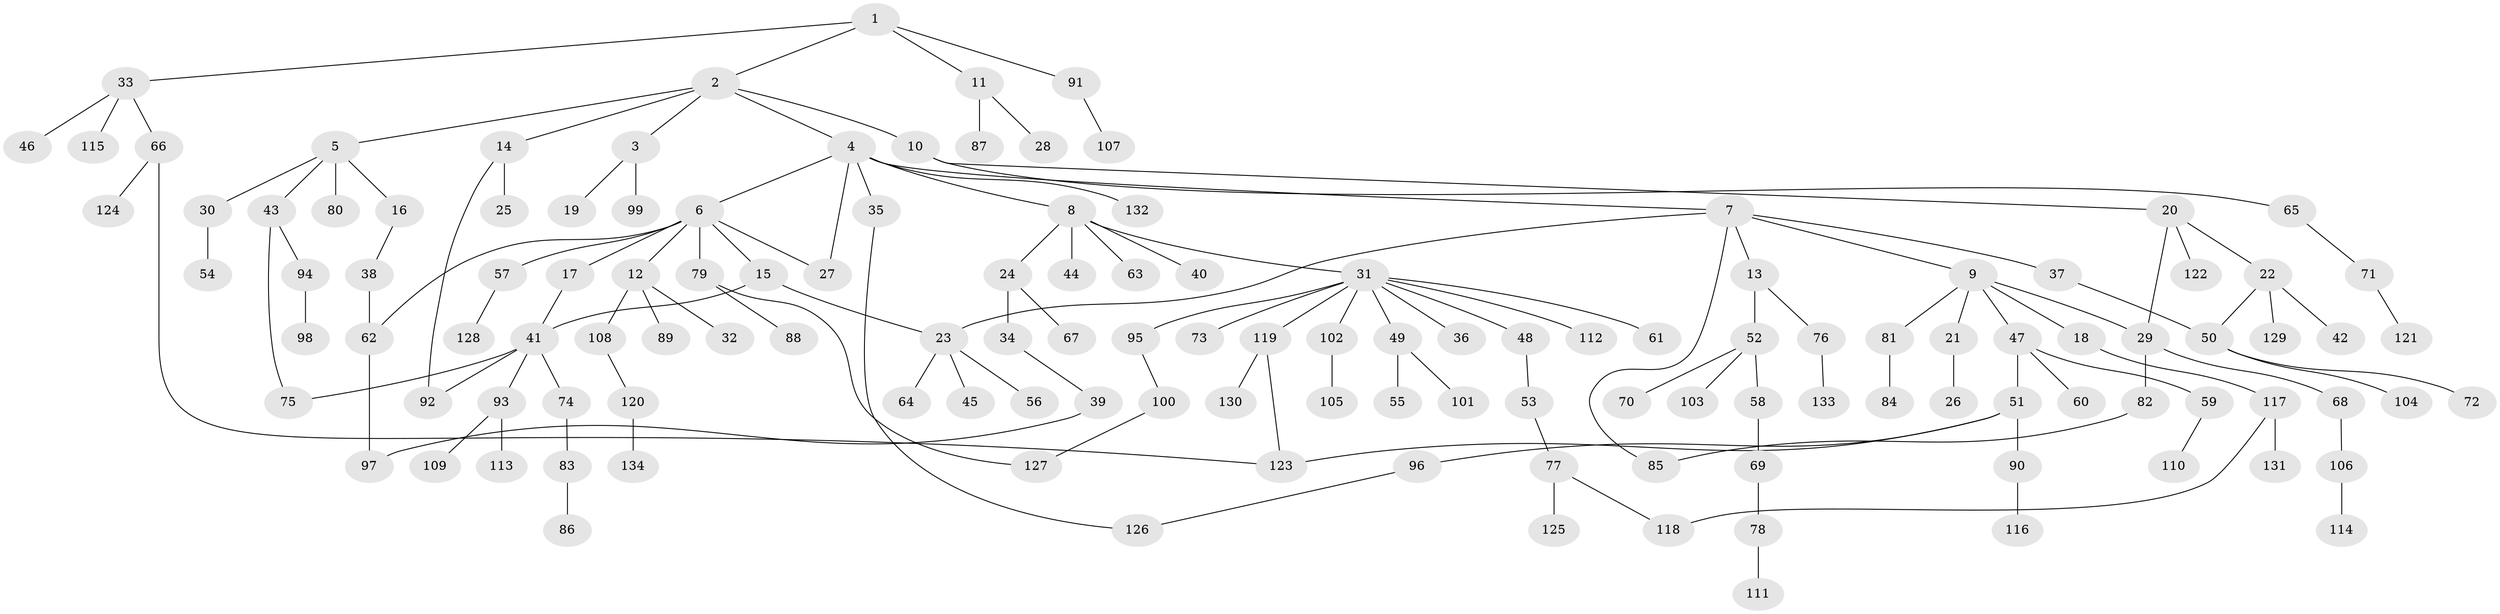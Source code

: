 // Generated by graph-tools (version 1.1) at 2025/00/03/09/25 03:00:58]
// undirected, 134 vertices, 148 edges
graph export_dot {
graph [start="1"]
  node [color=gray90,style=filled];
  1;
  2;
  3;
  4;
  5;
  6;
  7;
  8;
  9;
  10;
  11;
  12;
  13;
  14;
  15;
  16;
  17;
  18;
  19;
  20;
  21;
  22;
  23;
  24;
  25;
  26;
  27;
  28;
  29;
  30;
  31;
  32;
  33;
  34;
  35;
  36;
  37;
  38;
  39;
  40;
  41;
  42;
  43;
  44;
  45;
  46;
  47;
  48;
  49;
  50;
  51;
  52;
  53;
  54;
  55;
  56;
  57;
  58;
  59;
  60;
  61;
  62;
  63;
  64;
  65;
  66;
  67;
  68;
  69;
  70;
  71;
  72;
  73;
  74;
  75;
  76;
  77;
  78;
  79;
  80;
  81;
  82;
  83;
  84;
  85;
  86;
  87;
  88;
  89;
  90;
  91;
  92;
  93;
  94;
  95;
  96;
  97;
  98;
  99;
  100;
  101;
  102;
  103;
  104;
  105;
  106;
  107;
  108;
  109;
  110;
  111;
  112;
  113;
  114;
  115;
  116;
  117;
  118;
  119;
  120;
  121;
  122;
  123;
  124;
  125;
  126;
  127;
  128;
  129;
  130;
  131;
  132;
  133;
  134;
  1 -- 2;
  1 -- 11;
  1 -- 33;
  1 -- 91;
  2 -- 3;
  2 -- 4;
  2 -- 5;
  2 -- 10;
  2 -- 14;
  3 -- 19;
  3 -- 99;
  4 -- 6;
  4 -- 7;
  4 -- 8;
  4 -- 27;
  4 -- 35;
  4 -- 132;
  5 -- 16;
  5 -- 30;
  5 -- 43;
  5 -- 80;
  6 -- 12;
  6 -- 15;
  6 -- 17;
  6 -- 57;
  6 -- 62;
  6 -- 79;
  6 -- 27;
  7 -- 9;
  7 -- 13;
  7 -- 23;
  7 -- 37;
  7 -- 85;
  8 -- 24;
  8 -- 31;
  8 -- 40;
  8 -- 44;
  8 -- 63;
  9 -- 18;
  9 -- 21;
  9 -- 47;
  9 -- 81;
  9 -- 29;
  10 -- 20;
  10 -- 65;
  11 -- 28;
  11 -- 87;
  12 -- 32;
  12 -- 89;
  12 -- 108;
  13 -- 52;
  13 -- 76;
  14 -- 25;
  14 -- 92;
  15 -- 23;
  15 -- 41;
  16 -- 38;
  17 -- 41;
  18 -- 117;
  20 -- 22;
  20 -- 29;
  20 -- 122;
  21 -- 26;
  22 -- 42;
  22 -- 129;
  22 -- 50;
  23 -- 45;
  23 -- 56;
  23 -- 64;
  24 -- 34;
  24 -- 67;
  29 -- 68;
  29 -- 82;
  30 -- 54;
  31 -- 36;
  31 -- 48;
  31 -- 49;
  31 -- 61;
  31 -- 73;
  31 -- 95;
  31 -- 102;
  31 -- 112;
  31 -- 119;
  33 -- 46;
  33 -- 66;
  33 -- 115;
  34 -- 39;
  35 -- 126;
  37 -- 50;
  38 -- 62;
  39 -- 97;
  41 -- 74;
  41 -- 75;
  41 -- 93;
  41 -- 92;
  43 -- 94;
  43 -- 75;
  47 -- 51;
  47 -- 59;
  47 -- 60;
  48 -- 53;
  49 -- 55;
  49 -- 101;
  50 -- 72;
  50 -- 104;
  51 -- 90;
  51 -- 96;
  51 -- 123;
  52 -- 58;
  52 -- 70;
  52 -- 103;
  53 -- 77;
  57 -- 128;
  58 -- 69;
  59 -- 110;
  62 -- 97;
  65 -- 71;
  66 -- 123;
  66 -- 124;
  68 -- 106;
  69 -- 78;
  71 -- 121;
  74 -- 83;
  76 -- 133;
  77 -- 118;
  77 -- 125;
  78 -- 111;
  79 -- 88;
  79 -- 127;
  81 -- 84;
  82 -- 85;
  83 -- 86;
  90 -- 116;
  91 -- 107;
  93 -- 109;
  93 -- 113;
  94 -- 98;
  95 -- 100;
  96 -- 126;
  100 -- 127;
  102 -- 105;
  106 -- 114;
  108 -- 120;
  117 -- 131;
  117 -- 118;
  119 -- 130;
  119 -- 123;
  120 -- 134;
}
